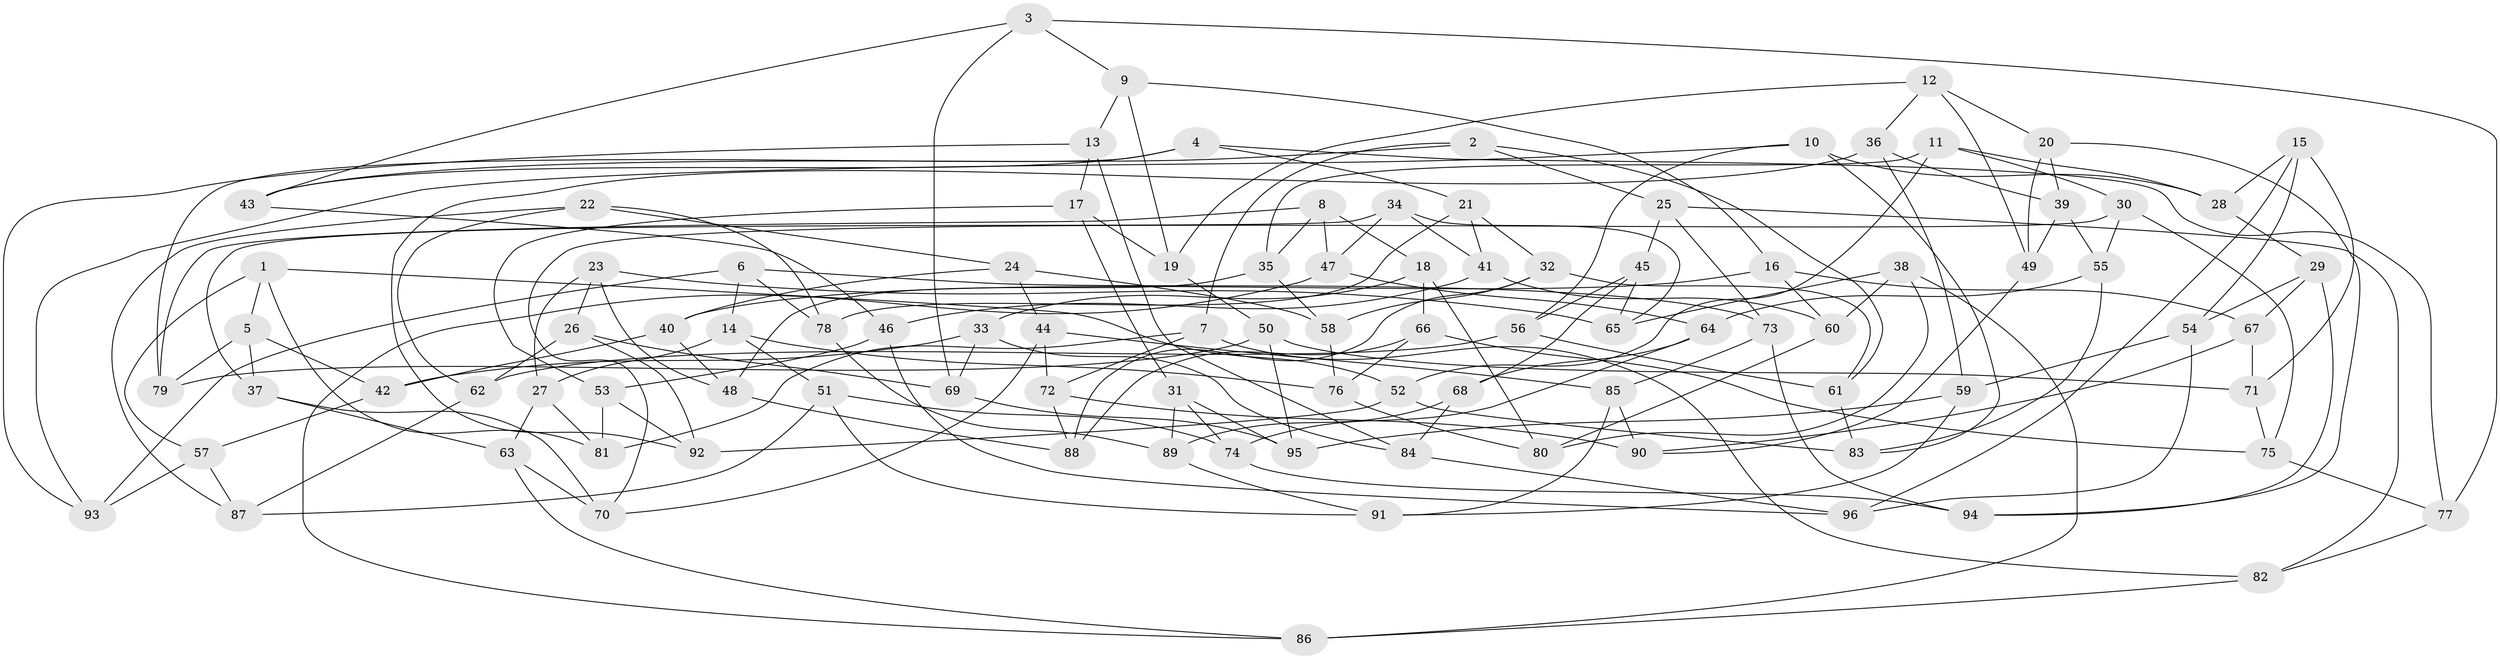 // coarse degree distribution, {8: 0.07894736842105263, 9: 0.07894736842105263, 13: 0.07894736842105263, 4: 0.39473684210526316, 16: 0.02631578947368421, 6: 0.18421052631578946, 5: 0.10526315789473684, 7: 0.05263157894736842}
// Generated by graph-tools (version 1.1) at 2025/20/03/04/25 18:20:56]
// undirected, 96 vertices, 192 edges
graph export_dot {
graph [start="1"]
  node [color=gray90,style=filled];
  1;
  2;
  3;
  4;
  5;
  6;
  7;
  8;
  9;
  10;
  11;
  12;
  13;
  14;
  15;
  16;
  17;
  18;
  19;
  20;
  21;
  22;
  23;
  24;
  25;
  26;
  27;
  28;
  29;
  30;
  31;
  32;
  33;
  34;
  35;
  36;
  37;
  38;
  39;
  40;
  41;
  42;
  43;
  44;
  45;
  46;
  47;
  48;
  49;
  50;
  51;
  52;
  53;
  54;
  55;
  56;
  57;
  58;
  59;
  60;
  61;
  62;
  63;
  64;
  65;
  66;
  67;
  68;
  69;
  70;
  71;
  72;
  73;
  74;
  75;
  76;
  77;
  78;
  79;
  80;
  81;
  82;
  83;
  84;
  85;
  86;
  87;
  88;
  89;
  90;
  91;
  92;
  93;
  94;
  95;
  96;
  1 -- 52;
  1 -- 81;
  1 -- 5;
  1 -- 57;
  2 -- 43;
  2 -- 25;
  2 -- 61;
  2 -- 7;
  3 -- 77;
  3 -- 69;
  3 -- 43;
  3 -- 9;
  4 -- 21;
  4 -- 79;
  4 -- 43;
  4 -- 77;
  5 -- 79;
  5 -- 37;
  5 -- 42;
  6 -- 73;
  6 -- 14;
  6 -- 78;
  6 -- 93;
  7 -- 82;
  7 -- 72;
  7 -- 81;
  8 -- 79;
  8 -- 18;
  8 -- 47;
  8 -- 35;
  9 -- 13;
  9 -- 16;
  9 -- 19;
  10 -- 83;
  10 -- 93;
  10 -- 28;
  10 -- 56;
  11 -- 35;
  11 -- 28;
  11 -- 52;
  11 -- 30;
  12 -- 20;
  12 -- 49;
  12 -- 19;
  12 -- 36;
  13 -- 84;
  13 -- 93;
  13 -- 17;
  14 -- 51;
  14 -- 27;
  14 -- 76;
  15 -- 96;
  15 -- 28;
  15 -- 71;
  15 -- 54;
  16 -- 60;
  16 -- 67;
  16 -- 40;
  17 -- 31;
  17 -- 53;
  17 -- 19;
  18 -- 80;
  18 -- 66;
  18 -- 33;
  19 -- 50;
  20 -- 94;
  20 -- 39;
  20 -- 49;
  21 -- 78;
  21 -- 41;
  21 -- 32;
  22 -- 78;
  22 -- 62;
  22 -- 24;
  22 -- 87;
  23 -- 26;
  23 -- 27;
  23 -- 48;
  23 -- 65;
  24 -- 44;
  24 -- 40;
  24 -- 58;
  25 -- 45;
  25 -- 73;
  25 -- 82;
  26 -- 62;
  26 -- 92;
  26 -- 69;
  27 -- 81;
  27 -- 63;
  28 -- 29;
  29 -- 67;
  29 -- 54;
  29 -- 94;
  30 -- 70;
  30 -- 55;
  30 -- 75;
  31 -- 89;
  31 -- 74;
  31 -- 95;
  32 -- 88;
  32 -- 58;
  32 -- 61;
  33 -- 69;
  33 -- 42;
  33 -- 84;
  34 -- 47;
  34 -- 65;
  34 -- 41;
  34 -- 37;
  35 -- 48;
  35 -- 58;
  36 -- 39;
  36 -- 59;
  36 -- 92;
  37 -- 70;
  37 -- 63;
  38 -- 60;
  38 -- 80;
  38 -- 86;
  38 -- 65;
  39 -- 55;
  39 -- 49;
  40 -- 48;
  40 -- 42;
  41 -- 46;
  41 -- 60;
  42 -- 57;
  43 -- 46;
  44 -- 72;
  44 -- 85;
  44 -- 70;
  45 -- 65;
  45 -- 68;
  45 -- 56;
  46 -- 96;
  46 -- 53;
  47 -- 64;
  47 -- 86;
  48 -- 88;
  49 -- 90;
  50 -- 95;
  50 -- 71;
  50 -- 79;
  51 -- 87;
  51 -- 74;
  51 -- 91;
  52 -- 83;
  52 -- 92;
  53 -- 81;
  53 -- 92;
  54 -- 96;
  54 -- 59;
  55 -- 83;
  55 -- 64;
  56 -- 62;
  56 -- 61;
  57 -- 87;
  57 -- 93;
  58 -- 76;
  59 -- 91;
  59 -- 95;
  60 -- 80;
  61 -- 83;
  62 -- 87;
  63 -- 86;
  63 -- 70;
  64 -- 74;
  64 -- 68;
  66 -- 75;
  66 -- 76;
  66 -- 88;
  67 -- 90;
  67 -- 71;
  68 -- 89;
  68 -- 84;
  69 -- 95;
  71 -- 75;
  72 -- 90;
  72 -- 88;
  73 -- 94;
  73 -- 85;
  74 -- 94;
  75 -- 77;
  76 -- 80;
  77 -- 82;
  78 -- 89;
  82 -- 86;
  84 -- 96;
  85 -- 91;
  85 -- 90;
  89 -- 91;
}
